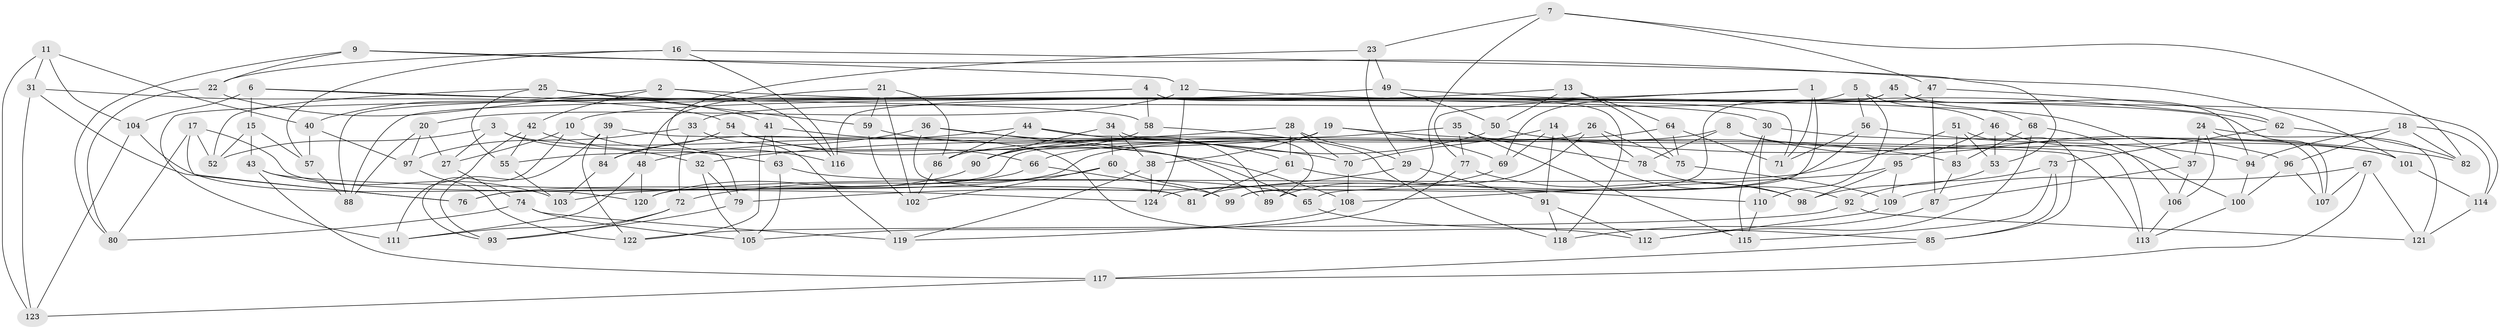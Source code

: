 // Generated by graph-tools (version 1.1) at 2025/26/03/09/25 03:26:58]
// undirected, 124 vertices, 248 edges
graph export_dot {
graph [start="1"]
  node [color=gray90,style=filled];
  1;
  2;
  3;
  4;
  5;
  6;
  7;
  8;
  9;
  10;
  11;
  12;
  13;
  14;
  15;
  16;
  17;
  18;
  19;
  20;
  21;
  22;
  23;
  24;
  25;
  26;
  27;
  28;
  29;
  30;
  31;
  32;
  33;
  34;
  35;
  36;
  37;
  38;
  39;
  40;
  41;
  42;
  43;
  44;
  45;
  46;
  47;
  48;
  49;
  50;
  51;
  52;
  53;
  54;
  55;
  56;
  57;
  58;
  59;
  60;
  61;
  62;
  63;
  64;
  65;
  66;
  67;
  68;
  69;
  70;
  71;
  72;
  73;
  74;
  75;
  76;
  77;
  78;
  79;
  80;
  81;
  82;
  83;
  84;
  85;
  86;
  87;
  88;
  89;
  90;
  91;
  92;
  93;
  94;
  95;
  96;
  97;
  98;
  99;
  100;
  101;
  102;
  103;
  104;
  105;
  106;
  107;
  108;
  109;
  110;
  111;
  112;
  113;
  114;
  115;
  116;
  117;
  118;
  119;
  120;
  121;
  122;
  123;
  124;
  1 -- 10;
  1 -- 65;
  1 -- 71;
  1 -- 77;
  2 -- 42;
  2 -- 114;
  2 -- 40;
  2 -- 116;
  3 -- 27;
  3 -- 52;
  3 -- 112;
  3 -- 32;
  4 -- 118;
  4 -- 58;
  4 -- 71;
  4 -- 88;
  5 -- 46;
  5 -- 110;
  5 -- 33;
  5 -- 56;
  6 -- 37;
  6 -- 58;
  6 -- 104;
  6 -- 15;
  7 -- 99;
  7 -- 82;
  7 -- 23;
  7 -- 47;
  8 -- 103;
  8 -- 78;
  8 -- 96;
  8 -- 101;
  9 -- 22;
  9 -- 12;
  9 -- 80;
  9 -- 101;
  10 -- 93;
  10 -- 116;
  10 -- 27;
  11 -- 123;
  11 -- 104;
  11 -- 31;
  11 -- 40;
  12 -- 20;
  12 -- 107;
  12 -- 124;
  13 -- 50;
  13 -- 88;
  13 -- 75;
  13 -- 64;
  14 -- 69;
  14 -- 92;
  14 -- 91;
  14 -- 70;
  15 -- 52;
  15 -- 57;
  15 -- 43;
  16 -- 57;
  16 -- 53;
  16 -- 22;
  16 -- 116;
  17 -- 80;
  17 -- 81;
  17 -- 76;
  17 -- 52;
  18 -- 96;
  18 -- 94;
  18 -- 82;
  18 -- 114;
  19 -- 55;
  19 -- 69;
  19 -- 38;
  19 -- 83;
  20 -- 88;
  20 -- 27;
  20 -- 97;
  21 -- 102;
  21 -- 48;
  21 -- 59;
  21 -- 86;
  22 -- 80;
  22 -- 41;
  23 -- 29;
  23 -- 49;
  23 -- 79;
  24 -- 106;
  24 -- 37;
  24 -- 121;
  24 -- 107;
  25 -- 52;
  25 -- 59;
  25 -- 55;
  25 -- 30;
  26 -- 78;
  26 -- 124;
  26 -- 75;
  26 -- 76;
  27 -- 74;
  28 -- 70;
  28 -- 32;
  28 -- 61;
  28 -- 29;
  29 -- 79;
  29 -- 91;
  30 -- 101;
  30 -- 110;
  30 -- 115;
  31 -- 76;
  31 -- 54;
  31 -- 123;
  32 -- 105;
  32 -- 79;
  33 -- 97;
  33 -- 119;
  33 -- 72;
  34 -- 60;
  34 -- 38;
  34 -- 89;
  34 -- 90;
  35 -- 86;
  35 -- 77;
  35 -- 78;
  35 -- 115;
  36 -- 81;
  36 -- 48;
  36 -- 70;
  36 -- 89;
  37 -- 106;
  37 -- 87;
  38 -- 124;
  38 -- 119;
  39 -- 84;
  39 -- 113;
  39 -- 93;
  39 -- 122;
  40 -- 57;
  40 -- 97;
  41 -- 65;
  41 -- 122;
  41 -- 63;
  42 -- 55;
  42 -- 111;
  42 -- 63;
  43 -- 117;
  43 -- 124;
  43 -- 103;
  44 -- 89;
  44 -- 86;
  44 -- 84;
  44 -- 113;
  45 -- 68;
  45 -- 69;
  45 -- 116;
  45 -- 94;
  46 -- 95;
  46 -- 100;
  46 -- 53;
  47 -- 62;
  47 -- 87;
  47 -- 99;
  48 -- 120;
  48 -- 111;
  49 -- 50;
  49 -- 111;
  49 -- 62;
  50 -- 90;
  50 -- 82;
  51 -- 53;
  51 -- 85;
  51 -- 120;
  51 -- 83;
  53 -- 98;
  54 -- 108;
  54 -- 66;
  54 -- 84;
  55 -- 103;
  56 -- 71;
  56 -- 81;
  56 -- 94;
  57 -- 88;
  58 -- 90;
  58 -- 118;
  59 -- 61;
  59 -- 102;
  60 -- 72;
  60 -- 99;
  60 -- 102;
  61 -- 110;
  61 -- 81;
  62 -- 82;
  62 -- 73;
  63 -- 65;
  63 -- 105;
  64 -- 75;
  64 -- 66;
  64 -- 71;
  65 -- 85;
  66 -- 99;
  66 -- 76;
  67 -- 107;
  67 -- 117;
  67 -- 121;
  67 -- 109;
  68 -- 106;
  68 -- 112;
  68 -- 83;
  69 -- 89;
  70 -- 108;
  72 -- 93;
  72 -- 111;
  73 -- 92;
  73 -- 85;
  73 -- 115;
  74 -- 119;
  74 -- 80;
  74 -- 105;
  75 -- 109;
  77 -- 98;
  77 -- 105;
  78 -- 98;
  79 -- 93;
  83 -- 87;
  84 -- 103;
  85 -- 117;
  86 -- 102;
  87 -- 118;
  90 -- 120;
  91 -- 118;
  91 -- 112;
  92 -- 122;
  92 -- 121;
  94 -- 100;
  95 -- 98;
  95 -- 109;
  95 -- 108;
  96 -- 107;
  96 -- 100;
  97 -- 122;
  100 -- 113;
  101 -- 114;
  104 -- 123;
  104 -- 120;
  106 -- 113;
  108 -- 119;
  109 -- 112;
  110 -- 115;
  114 -- 121;
  117 -- 123;
}
